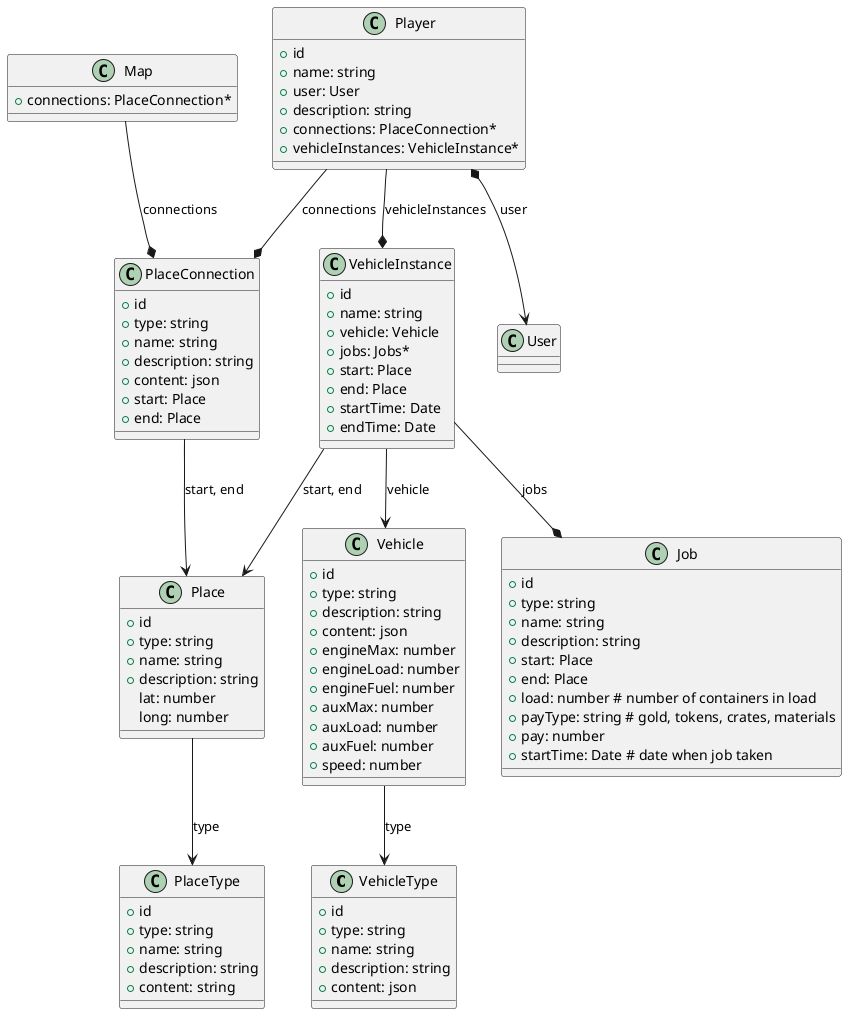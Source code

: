 @startuml

class VehicleType {
    +id
    +type: string
    +name: string
    +description: string
    +content: json
}

class Vehicle {
    +id
    +type: string
    +description: string
    +content: json
    +engineMax: number
    +engineLoad: number
    +engineFuel: number
    +auxMax: number
    +auxLoad: number
    +auxFuel: number
    +speed: number
}

Vehicle --> VehicleType: type

class PlaceType {
    +id
    +type: string
    +name: string
    +description: string
    +content: string
}

class Place {
    +id
    +type: string
    +name: string
    +description: string
    lat: number
    long: number
}

Place --> PlaceType: type

class PlaceConnection {
    +id
    +type: string
    +name: string
    +description: string
    +content: json
    +start: Place
    +end: Place
}

PlaceConnection --> Place: start, end

class Map {
    +connections: PlaceConnection*
}

Map --* PlaceConnection: connections

class Job {
    +id
    +type: string
    +name: string
    +description: string
    +start: Place
    +end: Place
    +load: number # number of containers in load
    +payType: string # gold, tokens, crates, materials
    +pay: number
    +startTime: Date # date when job taken
}

class VehicleInstance {
    +id
    +name: string
    +vehicle: Vehicle
    +jobs: Jobs*
    +start: Place
    +end: Place
    +startTime: Date
    +endTime: Date
}

VehicleInstance --> Place: start, end
VehicleInstance --> Vehicle: vehicle
VehicleInstance --* Job: jobs

class Player {
    +id
    +name: string
    +user: User
    +description: string
    +connections: PlaceConnection*
    +vehicleInstances: VehicleInstance*
}

Player *--> User: user
Player --* PlaceConnection: connections
Player --* VehicleInstance: vehicleInstances

@enduml
